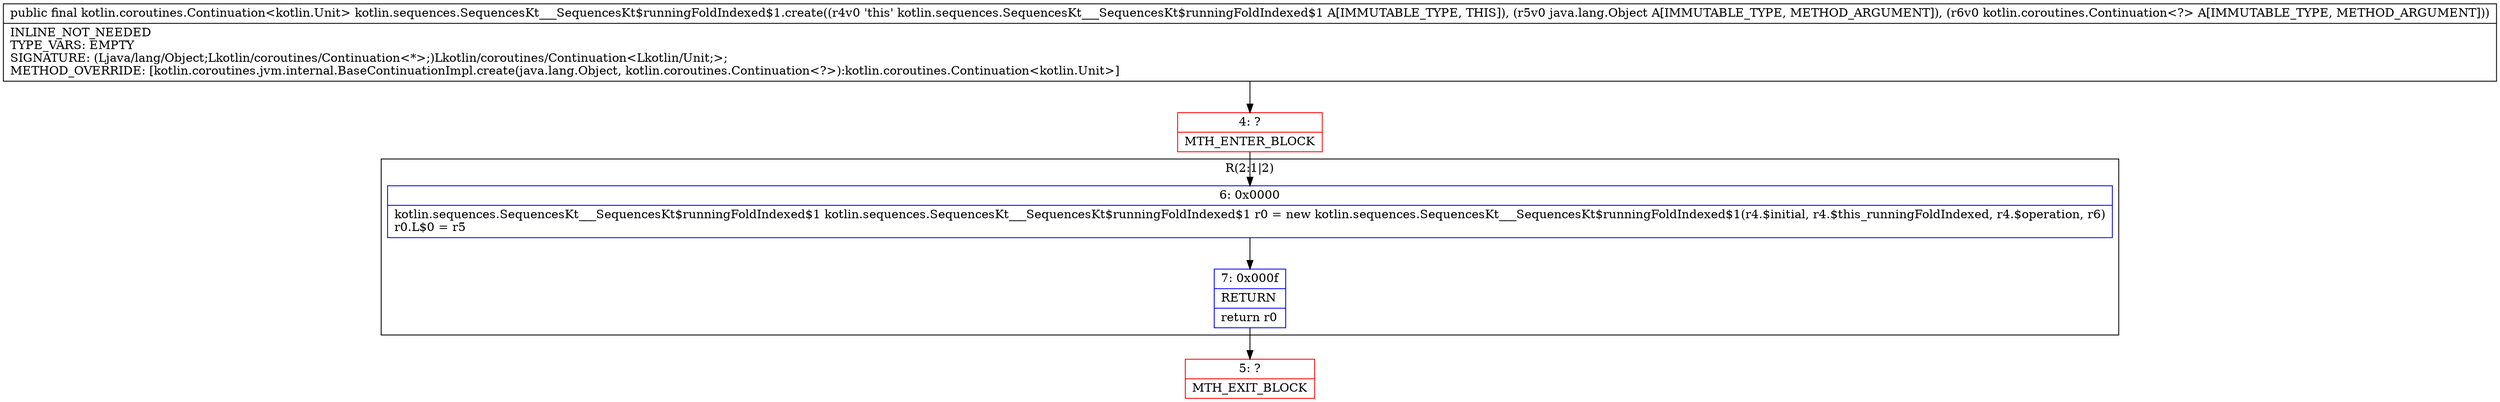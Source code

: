 digraph "CFG forkotlin.sequences.SequencesKt___SequencesKt$runningFoldIndexed$1.create(Ljava\/lang\/Object;Lkotlin\/coroutines\/Continuation;)Lkotlin\/coroutines\/Continuation;" {
subgraph cluster_Region_1085705742 {
label = "R(2:1|2)";
node [shape=record,color=blue];
Node_6 [shape=record,label="{6\:\ 0x0000|kotlin.sequences.SequencesKt___SequencesKt$runningFoldIndexed$1 kotlin.sequences.SequencesKt___SequencesKt$runningFoldIndexed$1 r0 = new kotlin.sequences.SequencesKt___SequencesKt$runningFoldIndexed$1(r4.$initial, r4.$this_runningFoldIndexed, r4.$operation, r6)\lr0.L$0 = r5\l}"];
Node_7 [shape=record,label="{7\:\ 0x000f|RETURN\l|return r0\l}"];
}
Node_4 [shape=record,color=red,label="{4\:\ ?|MTH_ENTER_BLOCK\l}"];
Node_5 [shape=record,color=red,label="{5\:\ ?|MTH_EXIT_BLOCK\l}"];
MethodNode[shape=record,label="{public final kotlin.coroutines.Continuation\<kotlin.Unit\> kotlin.sequences.SequencesKt___SequencesKt$runningFoldIndexed$1.create((r4v0 'this' kotlin.sequences.SequencesKt___SequencesKt$runningFoldIndexed$1 A[IMMUTABLE_TYPE, THIS]), (r5v0 java.lang.Object A[IMMUTABLE_TYPE, METHOD_ARGUMENT]), (r6v0 kotlin.coroutines.Continuation\<?\> A[IMMUTABLE_TYPE, METHOD_ARGUMENT]))  | INLINE_NOT_NEEDED\lTYPE_VARS: EMPTY\lSIGNATURE: (Ljava\/lang\/Object;Lkotlin\/coroutines\/Continuation\<*\>;)Lkotlin\/coroutines\/Continuation\<Lkotlin\/Unit;\>;\lMETHOD_OVERRIDE: [kotlin.coroutines.jvm.internal.BaseContinuationImpl.create(java.lang.Object, kotlin.coroutines.Continuation\<?\>):kotlin.coroutines.Continuation\<kotlin.Unit\>]\l}"];
MethodNode -> Node_4;Node_6 -> Node_7;
Node_7 -> Node_5;
Node_4 -> Node_6;
}

